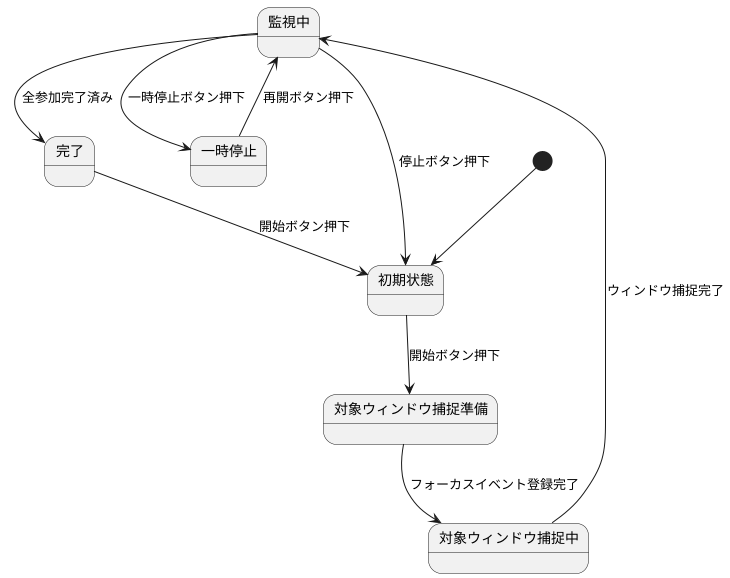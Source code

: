 @startuml

[*] --> 初期状態
初期状態 --> 対象ウィンドウ捕捉準備: 開始ボタン押下
対象ウィンドウ捕捉準備 --> 対象ウィンドウ捕捉中: フォーカスイベント登録完了
対象ウィンドウ捕捉中 --> 監視中: ウィンドウ捕捉完了
監視中 --> 一時停止: 一時停止ボタン押下
一時停止 --> 監視中: 再開ボタン押下
監視中 -> 初期状態: 停止ボタン押下
監視中 --> 完了: 全参加完了済み
完了 --> 初期状態: 開始ボタン押下

@enduml